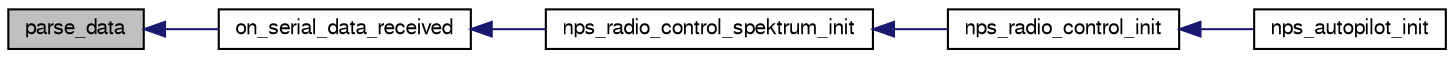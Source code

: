 digraph "parse_data"
{
  edge [fontname="FreeSans",fontsize="10",labelfontname="FreeSans",labelfontsize="10"];
  node [fontname="FreeSans",fontsize="10",shape=record];
  rankdir="LR";
  Node1 [label="parse_data",height=0.2,width=0.4,color="black", fillcolor="grey75", style="filled", fontcolor="black"];
  Node1 -> Node2 [dir="back",color="midnightblue",fontsize="10",style="solid",fontname="FreeSans"];
  Node2 [label="on_serial_data_received",height=0.2,width=0.4,color="black", fillcolor="white", style="filled",URL="$nps__radio__control__spektrum_8c.html#a96e61646754bf2df198da01db1a0349f"];
  Node2 -> Node3 [dir="back",color="midnightblue",fontsize="10",style="solid",fontname="FreeSans"];
  Node3 [label="nps_radio_control_spektrum_init",height=0.2,width=0.4,color="black", fillcolor="white", style="filled",URL="$nps__radio__control__spektrum_8h.html#a5ef81d6ecf86b47643a0c2f0eae06c6c"];
  Node3 -> Node4 [dir="back",color="midnightblue",fontsize="10",style="solid",fontname="FreeSans"];
  Node4 [label="nps_radio_control_init",height=0.2,width=0.4,color="black", fillcolor="white", style="filled",URL="$nps__radio__control_8h.html#a1028b3dc0a115b1c2cbfbf478d60c1c7"];
  Node4 -> Node5 [dir="back",color="midnightblue",fontsize="10",style="solid",fontname="FreeSans"];
  Node5 [label="nps_autopilot_init",height=0.2,width=0.4,color="black", fillcolor="white", style="filled",URL="$nps__autopilot__fixedwing_8c.html#a3348493e992edd2442581c1d09446b4b"];
}
